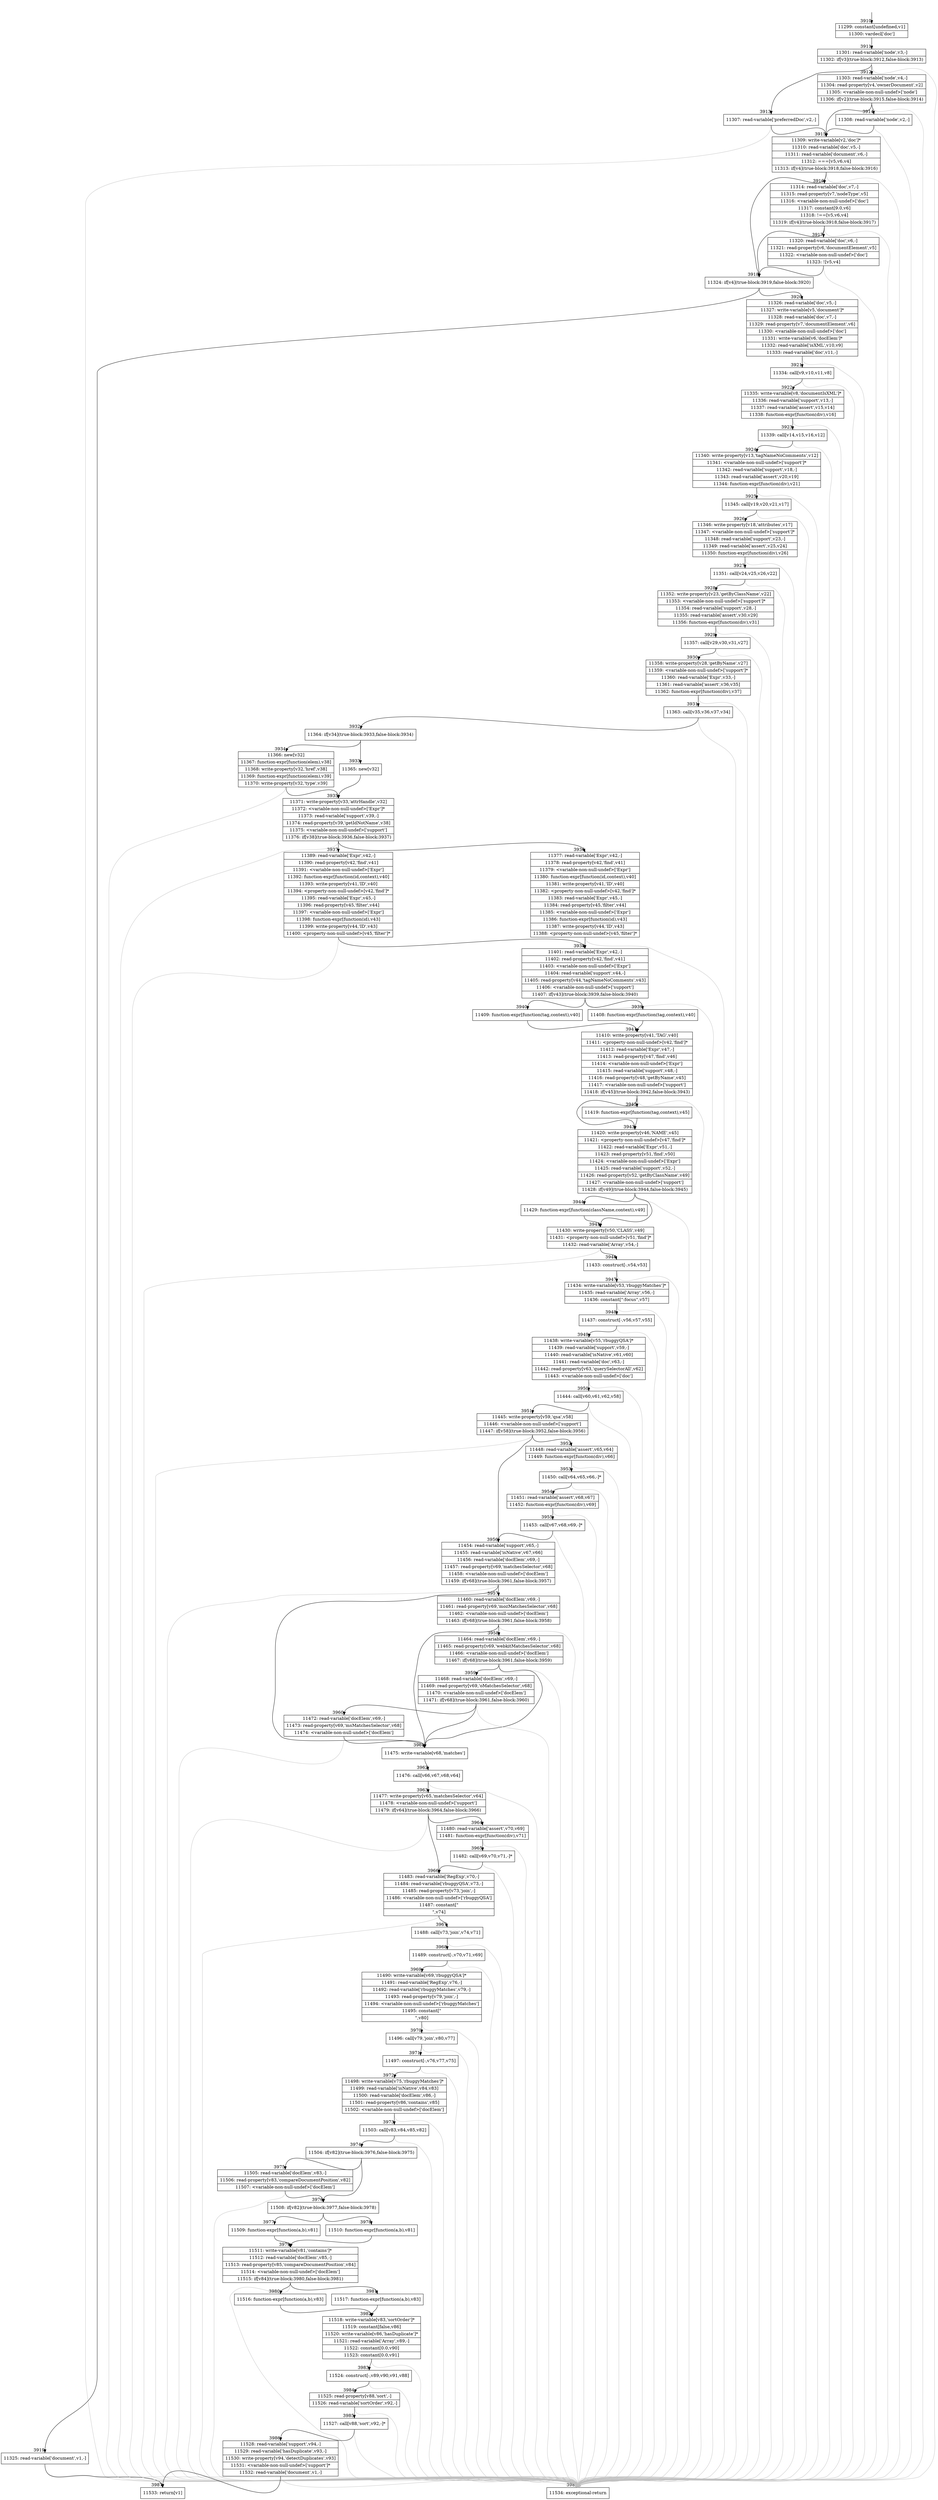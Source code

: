 digraph {
rankdir="TD"
BB_entry233[shape=none,label=""];
BB_entry233 -> BB3910 [tailport=s, headport=n, headlabel="    3910"]
BB3910 [shape=record label="{11299: constant[undefined,v1]|11300: vardecl['doc']}" ] 
BB3910 -> BB3911 [tailport=s, headport=n, headlabel="      3911"]
BB3911 [shape=record label="{11301: read-variable['node',v3,-]|11302: if[v3](true-block:3912,false-block:3913)}" ] 
BB3911 -> BB3912 [tailport=s, headport=n, headlabel="      3912"]
BB3911 -> BB3913 [tailport=s, headport=n, headlabel="      3913"]
BB3911 -> BB3988 [tailport=s, headport=n, color=gray, headlabel="      3988"]
BB3912 [shape=record label="{11303: read-variable['node',v4,-]|11304: read-property[v4,'ownerDocument',v2]|11305: \<variable-non-null-undef\>['node']|11306: if[v2](true-block:3915,false-block:3914)}" ] 
BB3912 -> BB3915 [tailport=s, headport=n, headlabel="      3915"]
BB3912 -> BB3914 [tailport=s, headport=n, headlabel="      3914"]
BB3912 -> BB3988 [tailport=s, headport=n, color=gray]
BB3913 [shape=record label="{11307: read-variable['preferredDoc',v2,-]}" ] 
BB3913 -> BB3915 [tailport=s, headport=n]
BB3913 -> BB3988 [tailport=s, headport=n, color=gray]
BB3914 [shape=record label="{11308: read-variable['node',v2,-]}" ] 
BB3914 -> BB3915 [tailport=s, headport=n]
BB3914 -> BB3988 [tailport=s, headport=n, color=gray]
BB3915 [shape=record label="{11309: write-variable[v2,'doc']*|11310: read-variable['doc',v5,-]|11311: read-variable['document',v6,-]|11312: ===[v5,v6,v4]|11313: if[v4](true-block:3918,false-block:3916)}" ] 
BB3915 -> BB3918 [tailport=s, headport=n, headlabel="      3918"]
BB3915 -> BB3916 [tailport=s, headport=n, headlabel="      3916"]
BB3915 -> BB3988 [tailport=s, headport=n, color=gray]
BB3916 [shape=record label="{11314: read-variable['doc',v7,-]|11315: read-property[v7,'nodeType',v5]|11316: \<variable-non-null-undef\>['doc']|11317: constant[9.0,v6]|11318: !==[v5,v6,v4]|11319: if[v4](true-block:3918,false-block:3917)}" ] 
BB3916 -> BB3918 [tailport=s, headport=n]
BB3916 -> BB3917 [tailport=s, headport=n, headlabel="      3917"]
BB3916 -> BB3988 [tailport=s, headport=n, color=gray]
BB3917 [shape=record label="{11320: read-variable['doc',v6,-]|11321: read-property[v6,'documentElement',v5]|11322: \<variable-non-null-undef\>['doc']|11323: ![v5,v4]}" ] 
BB3917 -> BB3918 [tailport=s, headport=n]
BB3917 -> BB3988 [tailport=s, headport=n, color=gray]
BB3918 [shape=record label="{11324: if[v4](true-block:3919,false-block:3920)}" ] 
BB3918 -> BB3919 [tailport=s, headport=n, headlabel="      3919"]
BB3918 -> BB3920 [tailport=s, headport=n, headlabel="      3920"]
BB3919 [shape=record label="{11325: read-variable['document',v1,-]}" ] 
BB3919 -> BB3987 [tailport=s, headport=n, headlabel="      3987"]
BB3919 -> BB3988 [tailport=s, headport=n, color=gray]
BB3920 [shape=record label="{11326: read-variable['doc',v5,-]|11327: write-variable[v5,'document']*|11328: read-variable['doc',v7,-]|11329: read-property[v7,'documentElement',v6]|11330: \<variable-non-null-undef\>['doc']|11331: write-variable[v6,'docElem']*|11332: read-variable['isXML',v10,v9]|11333: read-variable['doc',v11,-]}" ] 
BB3920 -> BB3921 [tailport=s, headport=n, headlabel="      3921"]
BB3920 -> BB3988 [tailport=s, headport=n, color=gray]
BB3921 [shape=record label="{11334: call[v9,v10,v11,v8]}" ] 
BB3921 -> BB3922 [tailport=s, headport=n, headlabel="      3922"]
BB3921 -> BB3988 [tailport=s, headport=n, color=gray]
BB3922 [shape=record label="{11335: write-variable[v8,'documentIsXML']*|11336: read-variable['support',v13,-]|11337: read-variable['assert',v15,v14]|11338: function-expr[function(div),v16]}" ] 
BB3922 -> BB3923 [tailport=s, headport=n, headlabel="      3923"]
BB3922 -> BB3988 [tailport=s, headport=n, color=gray]
BB3923 [shape=record label="{11339: call[v14,v15,v16,v12]}" ] 
BB3923 -> BB3924 [tailport=s, headport=n, headlabel="      3924"]
BB3923 -> BB3988 [tailport=s, headport=n, color=gray]
BB3924 [shape=record label="{11340: write-property[v13,'tagNameNoComments',v12]|11341: \<variable-non-null-undef\>['support']*|11342: read-variable['support',v18,-]|11343: read-variable['assert',v20,v19]|11344: function-expr[function(div),v21]}" ] 
BB3924 -> BB3925 [tailport=s, headport=n, headlabel="      3925"]
BB3924 -> BB3988 [tailport=s, headport=n, color=gray]
BB3925 [shape=record label="{11345: call[v19,v20,v21,v17]}" ] 
BB3925 -> BB3926 [tailport=s, headport=n, headlabel="      3926"]
BB3925 -> BB3988 [tailport=s, headport=n, color=gray]
BB3926 [shape=record label="{11346: write-property[v18,'attributes',v17]|11347: \<variable-non-null-undef\>['support']*|11348: read-variable['support',v23,-]|11349: read-variable['assert',v25,v24]|11350: function-expr[function(div),v26]}" ] 
BB3926 -> BB3927 [tailport=s, headport=n, headlabel="      3927"]
BB3926 -> BB3988 [tailport=s, headport=n, color=gray]
BB3927 [shape=record label="{11351: call[v24,v25,v26,v22]}" ] 
BB3927 -> BB3928 [tailport=s, headport=n, headlabel="      3928"]
BB3927 -> BB3988 [tailport=s, headport=n, color=gray]
BB3928 [shape=record label="{11352: write-property[v23,'getByClassName',v22]|11353: \<variable-non-null-undef\>['support']*|11354: read-variable['support',v28,-]|11355: read-variable['assert',v30,v29]|11356: function-expr[function(div),v31]}" ] 
BB3928 -> BB3929 [tailport=s, headport=n, headlabel="      3929"]
BB3928 -> BB3988 [tailport=s, headport=n, color=gray]
BB3929 [shape=record label="{11357: call[v29,v30,v31,v27]}" ] 
BB3929 -> BB3930 [tailport=s, headport=n, headlabel="      3930"]
BB3929 -> BB3988 [tailport=s, headport=n, color=gray]
BB3930 [shape=record label="{11358: write-property[v28,'getByName',v27]|11359: \<variable-non-null-undef\>['support']*|11360: read-variable['Expr',v33,-]|11361: read-variable['assert',v36,v35]|11362: function-expr[function(div),v37]}" ] 
BB3930 -> BB3931 [tailport=s, headport=n, headlabel="      3931"]
BB3930 -> BB3988 [tailport=s, headport=n, color=gray]
BB3931 [shape=record label="{11363: call[v35,v36,v37,v34]}" ] 
BB3931 -> BB3932 [tailport=s, headport=n, headlabel="      3932"]
BB3931 -> BB3988 [tailport=s, headport=n, color=gray]
BB3932 [shape=record label="{11364: if[v34](true-block:3933,false-block:3934)}" ] 
BB3932 -> BB3933 [tailport=s, headport=n, headlabel="      3933"]
BB3932 -> BB3934 [tailport=s, headport=n, headlabel="      3934"]
BB3933 [shape=record label="{11365: new[v32]}" ] 
BB3933 -> BB3935 [tailport=s, headport=n, headlabel="      3935"]
BB3934 [shape=record label="{11366: new[v32]|11367: function-expr[function(elem),v38]|11368: write-property[v32,'href',v38]|11369: function-expr[function(elem),v39]|11370: write-property[v32,'type',v39]}" ] 
BB3934 -> BB3935 [tailport=s, headport=n]
BB3934 -> BB3988 [tailport=s, headport=n, color=gray]
BB3935 [shape=record label="{11371: write-property[v33,'attrHandle',v32]|11372: \<variable-non-null-undef\>['Expr']*|11373: read-variable['support',v39,-]|11374: read-property[v39,'getIdNotName',v38]|11375: \<variable-non-null-undef\>['support']|11376: if[v38](true-block:3936,false-block:3937)}" ] 
BB3935 -> BB3936 [tailport=s, headport=n, headlabel="      3936"]
BB3935 -> BB3937 [tailport=s, headport=n, headlabel="      3937"]
BB3935 -> BB3988 [tailport=s, headport=n, color=gray]
BB3936 [shape=record label="{11377: read-variable['Expr',v42,-]|11378: read-property[v42,'find',v41]|11379: \<variable-non-null-undef\>['Expr']|11380: function-expr[function(id,context),v40]|11381: write-property[v41,'ID',v40]|11382: \<property-non-null-undef\>[v42,'find']*|11383: read-variable['Expr',v45,-]|11384: read-property[v45,'filter',v44]|11385: \<variable-non-null-undef\>['Expr']|11386: function-expr[function(id),v43]|11387: write-property[v44,'ID',v43]|11388: \<property-non-null-undef\>[v45,'filter']*}" ] 
BB3936 -> BB3938 [tailport=s, headport=n, headlabel="      3938"]
BB3936 -> BB3988 [tailport=s, headport=n, color=gray]
BB3937 [shape=record label="{11389: read-variable['Expr',v42,-]|11390: read-property[v42,'find',v41]|11391: \<variable-non-null-undef\>['Expr']|11392: function-expr[function(id,context),v40]|11393: write-property[v41,'ID',v40]|11394: \<property-non-null-undef\>[v42,'find']*|11395: read-variable['Expr',v45,-]|11396: read-property[v45,'filter',v44]|11397: \<variable-non-null-undef\>['Expr']|11398: function-expr[function(id),v43]|11399: write-property[v44,'ID',v43]|11400: \<property-non-null-undef\>[v45,'filter']*}" ] 
BB3937 -> BB3938 [tailport=s, headport=n]
BB3937 -> BB3988 [tailport=s, headport=n, color=gray]
BB3938 [shape=record label="{11401: read-variable['Expr',v42,-]|11402: read-property[v42,'find',v41]|11403: \<variable-non-null-undef\>['Expr']|11404: read-variable['support',v44,-]|11405: read-property[v44,'tagNameNoComments',v43]|11406: \<variable-non-null-undef\>['support']|11407: if[v43](true-block:3939,false-block:3940)}" ] 
BB3938 -> BB3939 [tailport=s, headport=n, headlabel="      3939"]
BB3938 -> BB3940 [tailport=s, headport=n, headlabel="      3940"]
BB3938 -> BB3988 [tailport=s, headport=n, color=gray]
BB3939 [shape=record label="{11408: function-expr[function(tag,context),v40]}" ] 
BB3939 -> BB3941 [tailport=s, headport=n, headlabel="      3941"]
BB3940 [shape=record label="{11409: function-expr[function(tag,context),v40]}" ] 
BB3940 -> BB3941 [tailport=s, headport=n]
BB3941 [shape=record label="{11410: write-property[v41,'TAG',v40]|11411: \<property-non-null-undef\>[v42,'find']*|11412: read-variable['Expr',v47,-]|11413: read-property[v47,'find',v46]|11414: \<variable-non-null-undef\>['Expr']|11415: read-variable['support',v48,-]|11416: read-property[v48,'getByName',v45]|11417: \<variable-non-null-undef\>['support']|11418: if[v45](true-block:3942,false-block:3943)}" ] 
BB3941 -> BB3943 [tailport=s, headport=n, headlabel="      3943"]
BB3941 -> BB3942 [tailport=s, headport=n, headlabel="      3942"]
BB3941 -> BB3988 [tailport=s, headport=n, color=gray]
BB3942 [shape=record label="{11419: function-expr[function(tag,context),v45]}" ] 
BB3942 -> BB3943 [tailport=s, headport=n]
BB3943 [shape=record label="{11420: write-property[v46,'NAME',v45]|11421: \<property-non-null-undef\>[v47,'find']*|11422: read-variable['Expr',v51,-]|11423: read-property[v51,'find',v50]|11424: \<variable-non-null-undef\>['Expr']|11425: read-variable['support',v52,-]|11426: read-property[v52,'getByClassName',v49]|11427: \<variable-non-null-undef\>['support']|11428: if[v49](true-block:3944,false-block:3945)}" ] 
BB3943 -> BB3945 [tailport=s, headport=n, headlabel="      3945"]
BB3943 -> BB3944 [tailport=s, headport=n, headlabel="      3944"]
BB3943 -> BB3988 [tailport=s, headport=n, color=gray]
BB3944 [shape=record label="{11429: function-expr[function(className,context),v49]}" ] 
BB3944 -> BB3945 [tailport=s, headport=n]
BB3945 [shape=record label="{11430: write-property[v50,'CLASS',v49]|11431: \<property-non-null-undef\>[v51,'find']*|11432: read-variable['Array',v54,-]}" ] 
BB3945 -> BB3946 [tailport=s, headport=n, headlabel="      3946"]
BB3945 -> BB3988 [tailport=s, headport=n, color=gray]
BB3946 [shape=record label="{11433: construct[-,v54,v53]}" ] 
BB3946 -> BB3947 [tailport=s, headport=n, headlabel="      3947"]
BB3946 -> BB3988 [tailport=s, headport=n, color=gray]
BB3947 [shape=record label="{11434: write-variable[v53,'rbuggyMatches']*|11435: read-variable['Array',v56,-]|11436: constant[\":focus\",v57]}" ] 
BB3947 -> BB3948 [tailport=s, headport=n, headlabel="      3948"]
BB3947 -> BB3988 [tailport=s, headport=n, color=gray]
BB3948 [shape=record label="{11437: construct[-,v56,v57,v55]}" ] 
BB3948 -> BB3949 [tailport=s, headport=n, headlabel="      3949"]
BB3948 -> BB3988 [tailport=s, headport=n, color=gray]
BB3949 [shape=record label="{11438: write-variable[v55,'rbuggyQSA']*|11439: read-variable['support',v59,-]|11440: read-variable['isNative',v61,v60]|11441: read-variable['doc',v63,-]|11442: read-property[v63,'querySelectorAll',v62]|11443: \<variable-non-null-undef\>['doc']}" ] 
BB3949 -> BB3950 [tailport=s, headport=n, headlabel="      3950"]
BB3949 -> BB3988 [tailport=s, headport=n, color=gray]
BB3950 [shape=record label="{11444: call[v60,v61,v62,v58]}" ] 
BB3950 -> BB3951 [tailport=s, headport=n, headlabel="      3951"]
BB3950 -> BB3988 [tailport=s, headport=n, color=gray]
BB3951 [shape=record label="{11445: write-property[v59,'qsa',v58]|11446: \<variable-non-null-undef\>['support']|11447: if[v58](true-block:3952,false-block:3956)}" ] 
BB3951 -> BB3952 [tailport=s, headport=n, headlabel="      3952"]
BB3951 -> BB3956 [tailport=s, headport=n, headlabel="      3956"]
BB3951 -> BB3988 [tailport=s, headport=n, color=gray]
BB3952 [shape=record label="{11448: read-variable['assert',v65,v64]|11449: function-expr[function(div),v66]}" ] 
BB3952 -> BB3953 [tailport=s, headport=n, headlabel="      3953"]
BB3952 -> BB3988 [tailport=s, headport=n, color=gray]
BB3953 [shape=record label="{11450: call[v64,v65,v66,-]*}" ] 
BB3953 -> BB3954 [tailport=s, headport=n, headlabel="      3954"]
BB3953 -> BB3988 [tailport=s, headport=n, color=gray]
BB3954 [shape=record label="{11451: read-variable['assert',v68,v67]|11452: function-expr[function(div),v69]}" ] 
BB3954 -> BB3955 [tailport=s, headport=n, headlabel="      3955"]
BB3954 -> BB3988 [tailport=s, headport=n, color=gray]
BB3955 [shape=record label="{11453: call[v67,v68,v69,-]*}" ] 
BB3955 -> BB3956 [tailport=s, headport=n]
BB3955 -> BB3988 [tailport=s, headport=n, color=gray]
BB3956 [shape=record label="{11454: read-variable['support',v65,-]|11455: read-variable['isNative',v67,v66]|11456: read-variable['docElem',v69,-]|11457: read-property[v69,'matchesSelector',v68]|11458: \<variable-non-null-undef\>['docElem']|11459: if[v68](true-block:3961,false-block:3957)}" ] 
BB3956 -> BB3961 [tailport=s, headport=n, headlabel="      3961"]
BB3956 -> BB3957 [tailport=s, headport=n, headlabel="      3957"]
BB3956 -> BB3988 [tailport=s, headport=n, color=gray]
BB3957 [shape=record label="{11460: read-variable['docElem',v69,-]|11461: read-property[v69,'mozMatchesSelector',v68]|11462: \<variable-non-null-undef\>['docElem']|11463: if[v68](true-block:3961,false-block:3958)}" ] 
BB3957 -> BB3961 [tailport=s, headport=n]
BB3957 -> BB3958 [tailport=s, headport=n, headlabel="      3958"]
BB3957 -> BB3988 [tailport=s, headport=n, color=gray]
BB3958 [shape=record label="{11464: read-variable['docElem',v69,-]|11465: read-property[v69,'webkitMatchesSelector',v68]|11466: \<variable-non-null-undef\>['docElem']|11467: if[v68](true-block:3961,false-block:3959)}" ] 
BB3958 -> BB3961 [tailport=s, headport=n]
BB3958 -> BB3959 [tailport=s, headport=n, headlabel="      3959"]
BB3958 -> BB3988 [tailport=s, headport=n, color=gray]
BB3959 [shape=record label="{11468: read-variable['docElem',v69,-]|11469: read-property[v69,'oMatchesSelector',v68]|11470: \<variable-non-null-undef\>['docElem']|11471: if[v68](true-block:3961,false-block:3960)}" ] 
BB3959 -> BB3961 [tailport=s, headport=n]
BB3959 -> BB3960 [tailport=s, headport=n, headlabel="      3960"]
BB3959 -> BB3988 [tailport=s, headport=n, color=gray]
BB3960 [shape=record label="{11472: read-variable['docElem',v69,-]|11473: read-property[v69,'msMatchesSelector',v68]|11474: \<variable-non-null-undef\>['docElem']}" ] 
BB3960 -> BB3961 [tailport=s, headport=n]
BB3960 -> BB3988 [tailport=s, headport=n, color=gray]
BB3961 [shape=record label="{11475: write-variable[v68,'matches']}" ] 
BB3961 -> BB3962 [tailport=s, headport=n, headlabel="      3962"]
BB3962 [shape=record label="{11476: call[v66,v67,v68,v64]}" ] 
BB3962 -> BB3963 [tailport=s, headport=n, headlabel="      3963"]
BB3962 -> BB3988 [tailport=s, headport=n, color=gray]
BB3963 [shape=record label="{11477: write-property[v65,'matchesSelector',v64]|11478: \<variable-non-null-undef\>['support']|11479: if[v64](true-block:3964,false-block:3966)}" ] 
BB3963 -> BB3964 [tailport=s, headport=n, headlabel="      3964"]
BB3963 -> BB3966 [tailport=s, headport=n, headlabel="      3966"]
BB3963 -> BB3988 [tailport=s, headport=n, color=gray]
BB3964 [shape=record label="{11480: read-variable['assert',v70,v69]|11481: function-expr[function(div),v71]}" ] 
BB3964 -> BB3965 [tailport=s, headport=n, headlabel="      3965"]
BB3964 -> BB3988 [tailport=s, headport=n, color=gray]
BB3965 [shape=record label="{11482: call[v69,v70,v71,-]*}" ] 
BB3965 -> BB3966 [tailport=s, headport=n]
BB3965 -> BB3988 [tailport=s, headport=n, color=gray]
BB3966 [shape=record label="{11483: read-variable['RegExp',v70,-]|11484: read-variable['rbuggyQSA',v73,-]|11485: read-property[v73,'join',-]|11486: \<variable-non-null-undef\>['rbuggyQSA']|11487: constant[\"|\",v74]}" ] 
BB3966 -> BB3967 [tailport=s, headport=n, headlabel="      3967"]
BB3966 -> BB3988 [tailport=s, headport=n, color=gray]
BB3967 [shape=record label="{11488: call[v73,'join',v74,v71]}" ] 
BB3967 -> BB3968 [tailport=s, headport=n, headlabel="      3968"]
BB3967 -> BB3988 [tailport=s, headport=n, color=gray]
BB3968 [shape=record label="{11489: construct[-,v70,v71,v69]}" ] 
BB3968 -> BB3969 [tailport=s, headport=n, headlabel="      3969"]
BB3968 -> BB3988 [tailport=s, headport=n, color=gray]
BB3969 [shape=record label="{11490: write-variable[v69,'rbuggyQSA']*|11491: read-variable['RegExp',v76,-]|11492: read-variable['rbuggyMatches',v79,-]|11493: read-property[v79,'join',-]|11494: \<variable-non-null-undef\>['rbuggyMatches']|11495: constant[\"|\",v80]}" ] 
BB3969 -> BB3970 [tailport=s, headport=n, headlabel="      3970"]
BB3969 -> BB3988 [tailport=s, headport=n, color=gray]
BB3970 [shape=record label="{11496: call[v79,'join',v80,v77]}" ] 
BB3970 -> BB3971 [tailport=s, headport=n, headlabel="      3971"]
BB3970 -> BB3988 [tailport=s, headport=n, color=gray]
BB3971 [shape=record label="{11497: construct[-,v76,v77,v75]}" ] 
BB3971 -> BB3972 [tailport=s, headport=n, headlabel="      3972"]
BB3971 -> BB3988 [tailport=s, headport=n, color=gray]
BB3972 [shape=record label="{11498: write-variable[v75,'rbuggyMatches']*|11499: read-variable['isNative',v84,v83]|11500: read-variable['docElem',v86,-]|11501: read-property[v86,'contains',v85]|11502: \<variable-non-null-undef\>['docElem']}" ] 
BB3972 -> BB3973 [tailport=s, headport=n, headlabel="      3973"]
BB3972 -> BB3988 [tailport=s, headport=n, color=gray]
BB3973 [shape=record label="{11503: call[v83,v84,v85,v82]}" ] 
BB3973 -> BB3974 [tailport=s, headport=n, headlabel="      3974"]
BB3973 -> BB3988 [tailport=s, headport=n, color=gray]
BB3974 [shape=record label="{11504: if[v82](true-block:3976,false-block:3975)}" ] 
BB3974 -> BB3976 [tailport=s, headport=n, headlabel="      3976"]
BB3974 -> BB3975 [tailport=s, headport=n, headlabel="      3975"]
BB3975 [shape=record label="{11505: read-variable['docElem',v83,-]|11506: read-property[v83,'compareDocumentPosition',v82]|11507: \<variable-non-null-undef\>['docElem']}" ] 
BB3975 -> BB3976 [tailport=s, headport=n]
BB3975 -> BB3988 [tailport=s, headport=n, color=gray]
BB3976 [shape=record label="{11508: if[v82](true-block:3977,false-block:3978)}" ] 
BB3976 -> BB3977 [tailport=s, headport=n, headlabel="      3977"]
BB3976 -> BB3978 [tailport=s, headport=n, headlabel="      3978"]
BB3977 [shape=record label="{11509: function-expr[function(a,b),v81]}" ] 
BB3977 -> BB3979 [tailport=s, headport=n, headlabel="      3979"]
BB3978 [shape=record label="{11510: function-expr[function(a,b),v81]}" ] 
BB3978 -> BB3979 [tailport=s, headport=n]
BB3979 [shape=record label="{11511: write-variable[v81,'contains']*|11512: read-variable['docElem',v85,-]|11513: read-property[v85,'compareDocumentPosition',v84]|11514: \<variable-non-null-undef\>['docElem']|11515: if[v84](true-block:3980,false-block:3981)}" ] 
BB3979 -> BB3980 [tailport=s, headport=n, headlabel="      3980"]
BB3979 -> BB3981 [tailport=s, headport=n, headlabel="      3981"]
BB3979 -> BB3988 [tailport=s, headport=n, color=gray]
BB3980 [shape=record label="{11516: function-expr[function(a,b),v83]}" ] 
BB3980 -> BB3982 [tailport=s, headport=n, headlabel="      3982"]
BB3981 [shape=record label="{11517: function-expr[function(a,b),v83]}" ] 
BB3981 -> BB3982 [tailport=s, headport=n]
BB3982 [shape=record label="{11518: write-variable[v83,'sortOrder']*|11519: constant[false,v86]|11520: write-variable[v86,'hasDuplicate']*|11521: read-variable['Array',v89,-]|11522: constant[0.0,v90]|11523: constant[0.0,v91]}" ] 
BB3982 -> BB3983 [tailport=s, headport=n, headlabel="      3983"]
BB3982 -> BB3988 [tailport=s, headport=n, color=gray]
BB3983 [shape=record label="{11524: construct[-,v89,v90,v91,v88]}" ] 
BB3983 -> BB3984 [tailport=s, headport=n, headlabel="      3984"]
BB3983 -> BB3988 [tailport=s, headport=n, color=gray]
BB3984 [shape=record label="{11525: read-property[v88,'sort',-]|11526: read-variable['sortOrder',v92,-]}" ] 
BB3984 -> BB3985 [tailport=s, headport=n, headlabel="      3985"]
BB3984 -> BB3988 [tailport=s, headport=n, color=gray]
BB3985 [shape=record label="{11527: call[v88,'sort',v92,-]*}" ] 
BB3985 -> BB3986 [tailport=s, headport=n, headlabel="      3986"]
BB3985 -> BB3988 [tailport=s, headport=n, color=gray]
BB3986 [shape=record label="{11528: read-variable['support',v94,-]|11529: read-variable['hasDuplicate',v93,-]|11530: write-property[v94,'detectDuplicates',v93]|11531: \<variable-non-null-undef\>['support']*|11532: read-variable['document',v1,-]}" ] 
BB3986 -> BB3987 [tailport=s, headport=n]
BB3986 -> BB3988 [tailport=s, headport=n, color=gray]
BB3987 [shape=record label="{11533: return[v1]}" ] 
BB3988 [shape=record label="{11534: exceptional-return}" ] 
}
